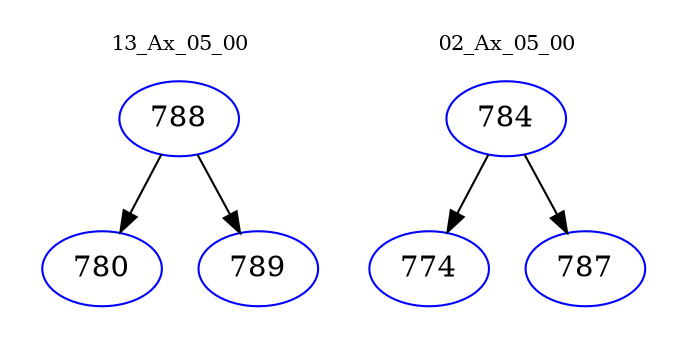 digraph{
subgraph cluster_0 {
color = white
label = "13_Ax_05_00";
fontsize=10;
T0_788 [label="788", color="blue"]
T0_788 -> T0_780 [color="black"]
T0_780 [label="780", color="blue"]
T0_788 -> T0_789 [color="black"]
T0_789 [label="789", color="blue"]
}
subgraph cluster_1 {
color = white
label = "02_Ax_05_00";
fontsize=10;
T1_784 [label="784", color="blue"]
T1_784 -> T1_774 [color="black"]
T1_774 [label="774", color="blue"]
T1_784 -> T1_787 [color="black"]
T1_787 [label="787", color="blue"]
}
}
